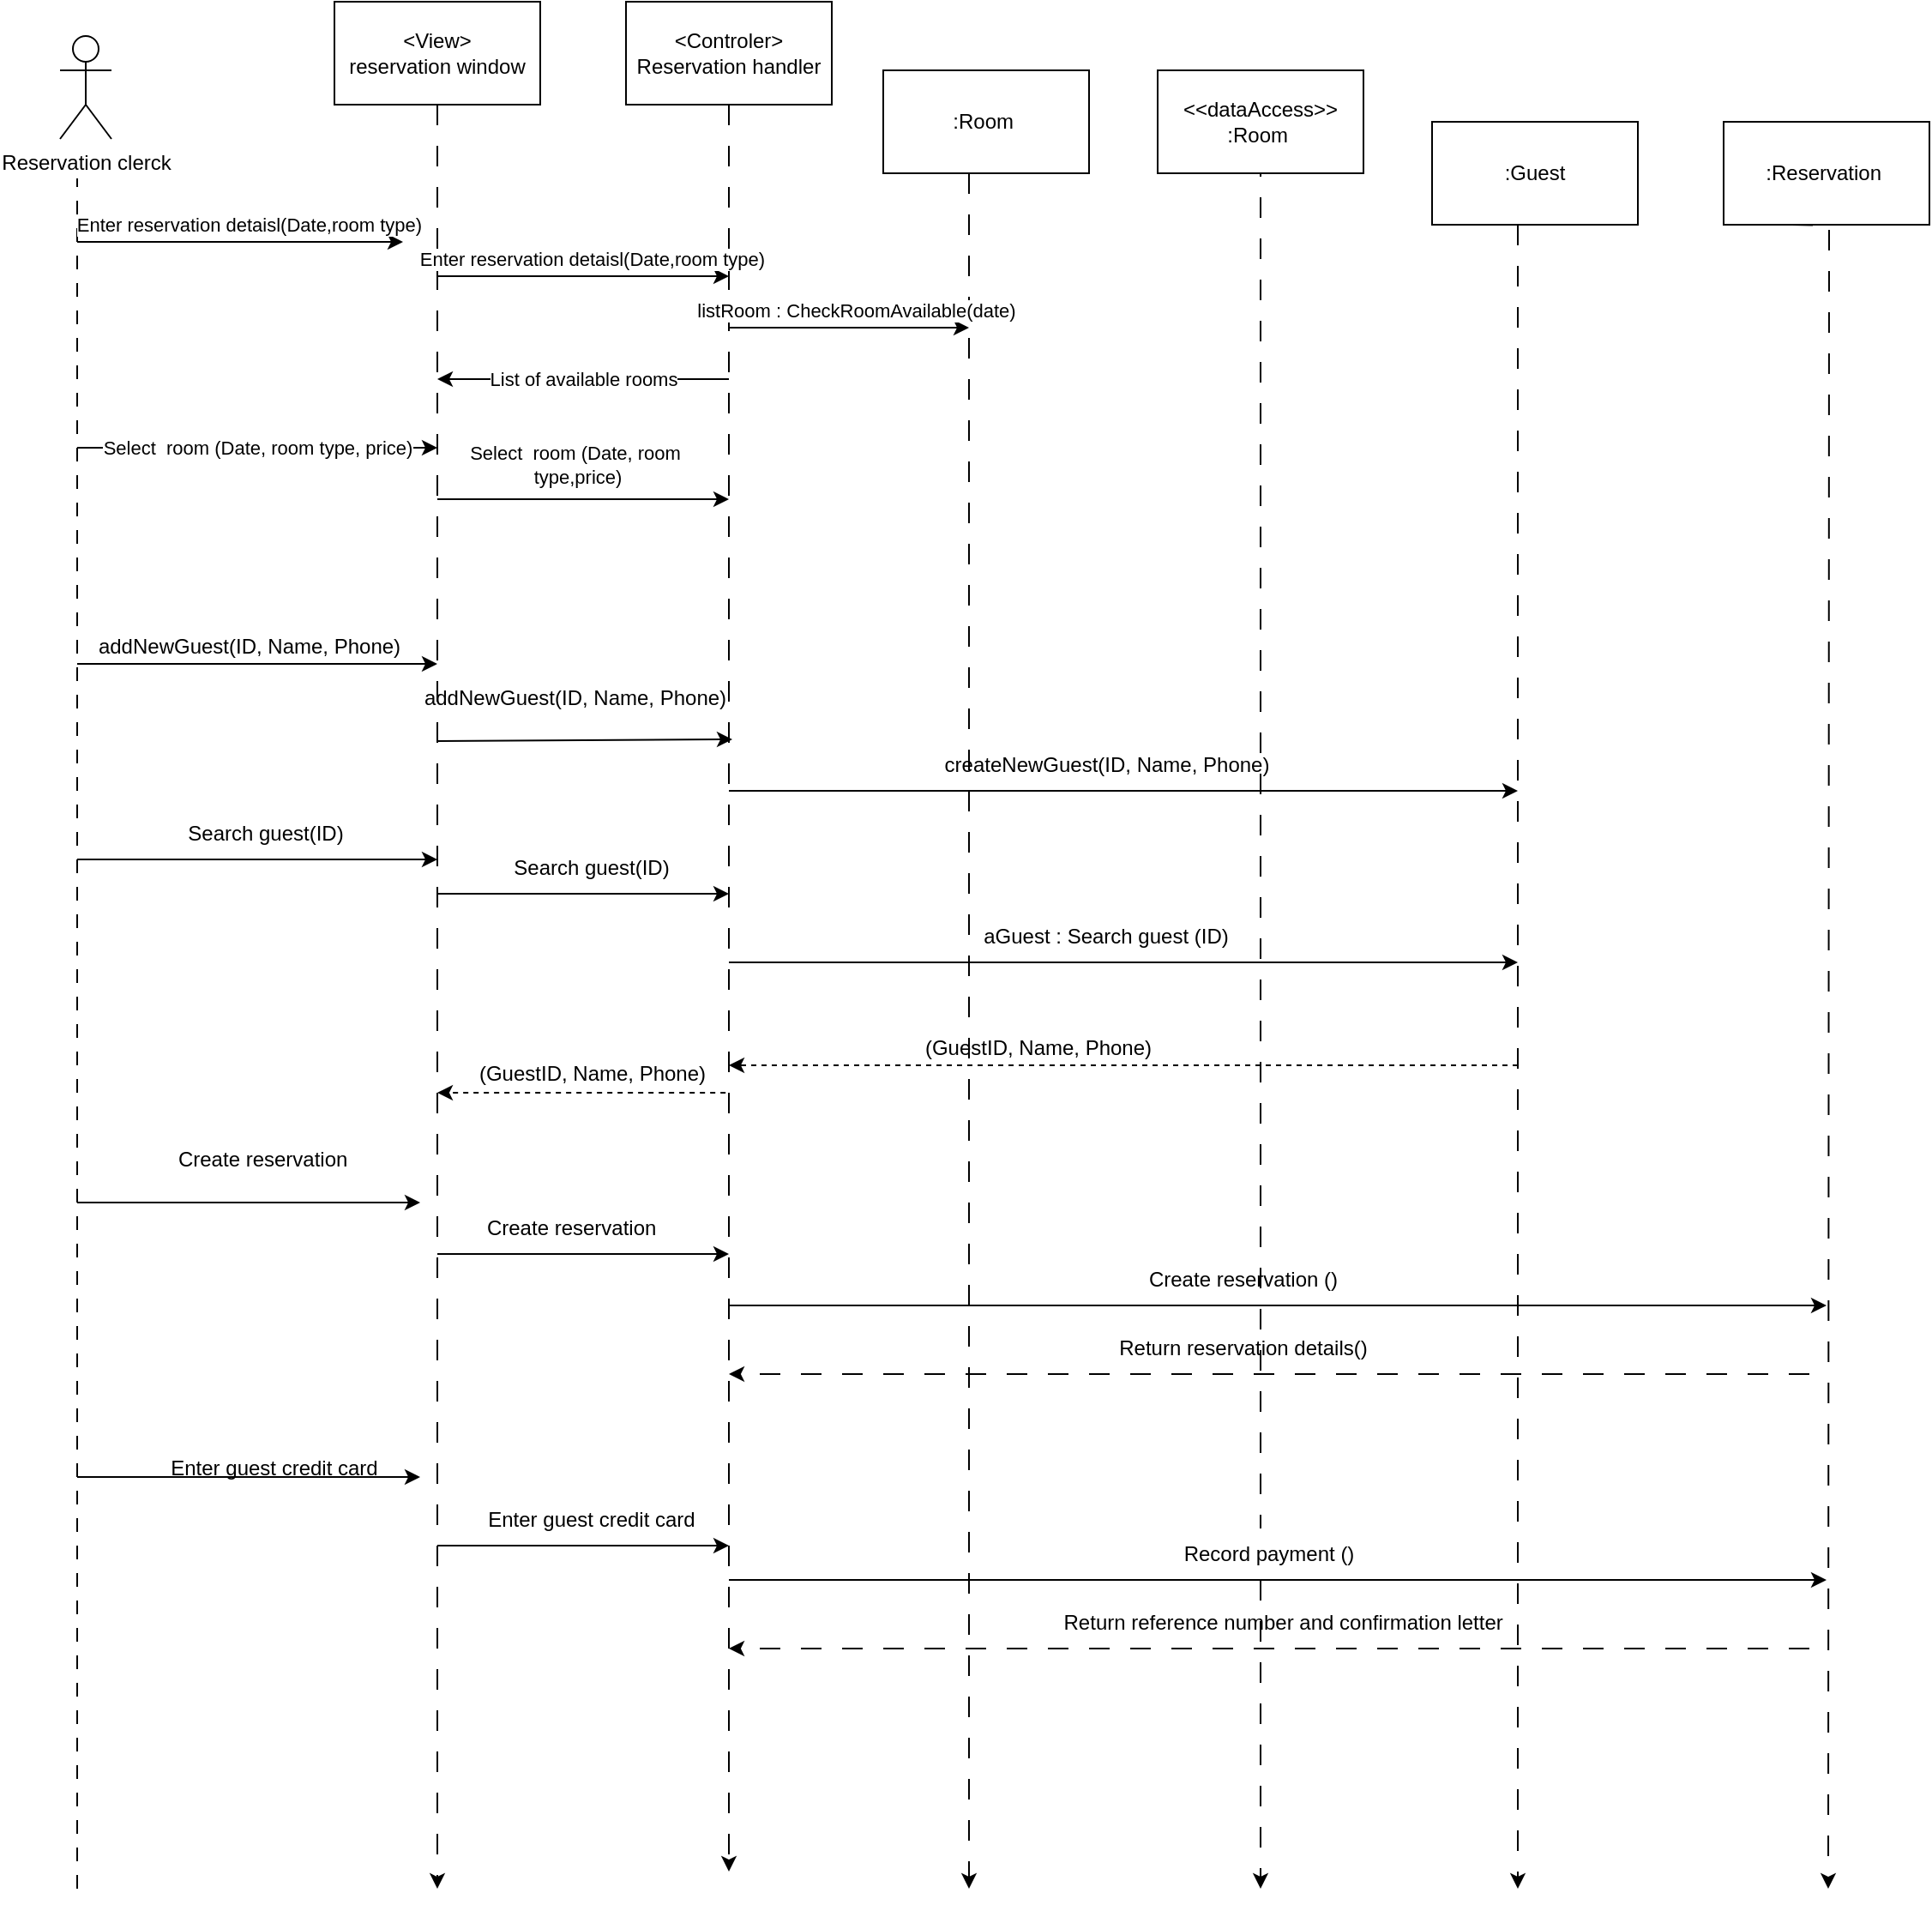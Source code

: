 <mxfile version="21.6.8" type="device">
  <diagram id="qSZDKfDl3sMW_hITf1Ia" name="Page-1">
    <mxGraphModel dx="5731" dy="542" grid="1" gridSize="10" guides="1" tooltips="1" connect="1" arrows="1" fold="1" page="1" pageScale="1" pageWidth="4681" pageHeight="3300" math="0" shadow="0">
      <root>
        <mxCell id="0" />
        <mxCell id="1" parent="0" />
        <mxCell id="VwMd6SCtrzowL8fCk7NK-1" value="Reservation clerck" style="shape=umlActor;verticalLabelPosition=bottom;verticalAlign=top;html=1;outlineConnect=0;" parent="1" vertex="1">
          <mxGeometry x="30" y="40" width="30" height="60" as="geometry" />
        </mxCell>
        <mxCell id="VwMd6SCtrzowL8fCk7NK-5" value="" style="endArrow=none;dashed=1;html=1;rounded=0;dashPattern=8 8;" parent="1" edge="1">
          <mxGeometry width="50" height="50" relative="1" as="geometry">
            <mxPoint x="40" y="1120" as="sourcePoint" />
            <mxPoint x="40" y="123" as="targetPoint" />
          </mxGeometry>
        </mxCell>
        <mxCell id="VwMd6SCtrzowL8fCk7NK-7" style="edgeStyle=orthogonalEdgeStyle;rounded=0;orthogonalLoop=1;jettySize=auto;html=1;dashed=1;dashPattern=12 12;" parent="1" source="VwMd6SCtrzowL8fCk7NK-6" edge="1">
          <mxGeometry relative="1" as="geometry">
            <mxPoint x="250" y="1120" as="targetPoint" />
          </mxGeometry>
        </mxCell>
        <mxCell id="VwMd6SCtrzowL8fCk7NK-6" value="&amp;lt;View&amp;gt;&lt;br&gt;reservation window" style="rounded=0;whiteSpace=wrap;html=1;" parent="1" vertex="1">
          <mxGeometry x="190" y="20" width="120" height="60" as="geometry" />
        </mxCell>
        <mxCell id="VwMd6SCtrzowL8fCk7NK-8" value="Enter reservation detaisl(Date,room type)" style="endArrow=classic;html=1;rounded=0;" parent="1" edge="1">
          <mxGeometry x="0.053" y="10" width="50" height="50" relative="1" as="geometry">
            <mxPoint x="40" y="160" as="sourcePoint" />
            <mxPoint x="230" y="160" as="targetPoint" />
            <Array as="points">
              <mxPoint x="140" y="160" />
            </Array>
            <mxPoint as="offset" />
          </mxGeometry>
        </mxCell>
        <mxCell id="VwMd6SCtrzowL8fCk7NK-9" value="&amp;lt;Controler&amp;gt;&lt;br&gt;Reservation handler" style="rounded=0;whiteSpace=wrap;html=1;" parent="1" vertex="1">
          <mxGeometry x="360" y="20" width="120" height="60" as="geometry" />
        </mxCell>
        <mxCell id="VwMd6SCtrzowL8fCk7NK-10" style="edgeStyle=orthogonalEdgeStyle;rounded=0;orthogonalLoop=1;jettySize=auto;html=1;dashed=1;dashPattern=12 12;" parent="1" edge="1">
          <mxGeometry relative="1" as="geometry">
            <mxPoint x="420" y="1110" as="targetPoint" />
            <mxPoint x="420" y="80" as="sourcePoint" />
          </mxGeometry>
        </mxCell>
        <mxCell id="VwMd6SCtrzowL8fCk7NK-12" value="Enter reservation detaisl(Date,room type)" style="endArrow=classic;html=1;rounded=0;" parent="1" edge="1">
          <mxGeometry x="0.053" y="10" width="50" height="50" relative="1" as="geometry">
            <mxPoint x="250" y="180" as="sourcePoint" />
            <mxPoint x="420" y="180" as="targetPoint" />
            <Array as="points">
              <mxPoint x="350" y="180" />
            </Array>
            <mxPoint as="offset" />
          </mxGeometry>
        </mxCell>
        <mxCell id="VwMd6SCtrzowL8fCk7NK-13" value=":Room&amp;nbsp;" style="rounded=0;whiteSpace=wrap;html=1;" parent="1" vertex="1">
          <mxGeometry x="510" y="60" width="120" height="60" as="geometry" />
        </mxCell>
        <mxCell id="VwMd6SCtrzowL8fCk7NK-14" style="edgeStyle=orthogonalEdgeStyle;rounded=0;orthogonalLoop=1;jettySize=auto;html=1;dashed=1;dashPattern=12 12;" parent="1" edge="1">
          <mxGeometry relative="1" as="geometry">
            <mxPoint x="560" y="1120" as="targetPoint" />
            <mxPoint x="560" y="120" as="sourcePoint" />
          </mxGeometry>
        </mxCell>
        <mxCell id="VwMd6SCtrzowL8fCk7NK-15" value="listRoom : CheckRoomAvailable(date)" style="endArrow=classic;html=1;rounded=0;" parent="1" edge="1">
          <mxGeometry x="0.053" y="10" width="50" height="50" relative="1" as="geometry">
            <mxPoint x="420" y="210" as="sourcePoint" />
            <mxPoint x="560" y="210" as="targetPoint" />
            <Array as="points">
              <mxPoint x="520" y="210" />
            </Array>
            <mxPoint as="offset" />
          </mxGeometry>
        </mxCell>
        <mxCell id="VwMd6SCtrzowL8fCk7NK-16" value="&amp;lt;&amp;lt;dataAccess&amp;gt;&amp;gt;&lt;br&gt;:Room&amp;nbsp;" style="rounded=0;whiteSpace=wrap;html=1;" parent="1" vertex="1">
          <mxGeometry x="670" y="60" width="120" height="60" as="geometry" />
        </mxCell>
        <mxCell id="VwMd6SCtrzowL8fCk7NK-17" style="edgeStyle=orthogonalEdgeStyle;rounded=0;orthogonalLoop=1;jettySize=auto;html=1;dashed=1;dashPattern=12 12;startArrow=none;" parent="1" source="VwMd6SCtrzowL8fCk7NK-66" edge="1">
          <mxGeometry relative="1" as="geometry">
            <mxPoint x="730" y="1120" as="targetPoint" />
            <mxPoint x="720" y="120" as="sourcePoint" />
            <Array as="points">
              <mxPoint x="730" y="1040" />
            </Array>
          </mxGeometry>
        </mxCell>
        <mxCell id="VwMd6SCtrzowL8fCk7NK-18" value="List of available rooms" style="endArrow=classic;html=1;rounded=0;" parent="1" edge="1">
          <mxGeometry width="50" height="50" relative="1" as="geometry">
            <mxPoint x="420" y="240" as="sourcePoint" />
            <mxPoint x="250" y="240" as="targetPoint" />
          </mxGeometry>
        </mxCell>
        <mxCell id="VwMd6SCtrzowL8fCk7NK-19" value="Select&amp;nbsp; room (Date, room type, price)" style="endArrow=classic;html=1;rounded=0;" parent="1" edge="1">
          <mxGeometry width="50" height="50" relative="1" as="geometry">
            <mxPoint x="40" y="280" as="sourcePoint" />
            <mxPoint x="250" y="280" as="targetPoint" />
          </mxGeometry>
        </mxCell>
        <mxCell id="VwMd6SCtrzowL8fCk7NK-20" value="Select&amp;nbsp; room (Date, room&lt;br&gt;&amp;nbsp;type,price)" style="endArrow=classic;html=1;rounded=0;" parent="1" edge="1">
          <mxGeometry x="-0.059" y="20" width="50" height="50" relative="1" as="geometry">
            <mxPoint x="250" y="310" as="sourcePoint" />
            <mxPoint x="420" y="310" as="targetPoint" />
            <mxPoint as="offset" />
          </mxGeometry>
        </mxCell>
        <mxCell id="VwMd6SCtrzowL8fCk7NK-21" value="" style="endArrow=classic;html=1;rounded=0;" parent="1" edge="1">
          <mxGeometry width="50" height="50" relative="1" as="geometry">
            <mxPoint x="40" y="406" as="sourcePoint" />
            <mxPoint x="250" y="406" as="targetPoint" />
          </mxGeometry>
        </mxCell>
        <mxCell id="VwMd6SCtrzowL8fCk7NK-22" value="addNewGuest(ID, Name, Phone)" style="text;html=1;align=center;verticalAlign=middle;resizable=0;points=[];autosize=1;strokeColor=none;fillColor=none;" parent="1" vertex="1">
          <mxGeometry x="40" y="381" width="200" height="30" as="geometry" />
        </mxCell>
        <mxCell id="VwMd6SCtrzowL8fCk7NK-23" value="addNewGuest(ID, Name, Phone)" style="text;html=1;align=center;verticalAlign=middle;resizable=0;points=[];autosize=1;strokeColor=none;fillColor=none;" parent="1" vertex="1">
          <mxGeometry x="230" y="411" width="200" height="30" as="geometry" />
        </mxCell>
        <mxCell id="VwMd6SCtrzowL8fCk7NK-24" value="" style="endArrow=classic;html=1;rounded=0;entryX=0.96;entryY=1.3;entryDx=0;entryDy=0;entryPerimeter=0;" parent="1" target="VwMd6SCtrzowL8fCk7NK-23" edge="1">
          <mxGeometry width="50" height="50" relative="1" as="geometry">
            <mxPoint x="250" y="451" as="sourcePoint" />
            <mxPoint x="300" y="401" as="targetPoint" />
          </mxGeometry>
        </mxCell>
        <mxCell id="VwMd6SCtrzowL8fCk7NK-25" value=":Guest" style="rounded=0;whiteSpace=wrap;html=1;" parent="1" vertex="1">
          <mxGeometry x="830" y="90" width="120" height="60" as="geometry" />
        </mxCell>
        <mxCell id="VwMd6SCtrzowL8fCk7NK-26" style="edgeStyle=orthogonalEdgeStyle;rounded=0;orthogonalLoop=1;jettySize=auto;html=1;dashed=1;dashPattern=12 12;" parent="1" edge="1">
          <mxGeometry relative="1" as="geometry">
            <mxPoint x="880" y="1120" as="targetPoint" />
            <mxPoint x="880" y="150" as="sourcePoint" />
          </mxGeometry>
        </mxCell>
        <mxCell id="VwMd6SCtrzowL8fCk7NK-27" value="" style="endArrow=classic;html=1;rounded=0;" parent="1" edge="1">
          <mxGeometry width="50" height="50" relative="1" as="geometry">
            <mxPoint x="420" y="480" as="sourcePoint" />
            <mxPoint x="880" y="480" as="targetPoint" />
          </mxGeometry>
        </mxCell>
        <mxCell id="VwMd6SCtrzowL8fCk7NK-28" value="createNewGuest(ID, Name, Phone)" style="text;html=1;align=center;verticalAlign=middle;resizable=0;points=[];autosize=1;strokeColor=none;fillColor=none;" parent="1" vertex="1">
          <mxGeometry x="535" y="450" width="210" height="30" as="geometry" />
        </mxCell>
        <mxCell id="VwMd6SCtrzowL8fCk7NK-29" value="" style="endArrow=classic;html=1;rounded=0;" parent="1" edge="1">
          <mxGeometry width="50" height="50" relative="1" as="geometry">
            <mxPoint x="40" y="520" as="sourcePoint" />
            <mxPoint x="250" y="520" as="targetPoint" />
          </mxGeometry>
        </mxCell>
        <mxCell id="VwMd6SCtrzowL8fCk7NK-34" value="Search guest(ID)" style="text;html=1;strokeColor=none;fillColor=none;align=center;verticalAlign=middle;whiteSpace=wrap;rounded=0;" parent="1" vertex="1">
          <mxGeometry x="100" y="490" width="100" height="30" as="geometry" />
        </mxCell>
        <mxCell id="VwMd6SCtrzowL8fCk7NK-36" value="Search guest(ID)" style="text;html=1;strokeColor=none;fillColor=none;align=center;verticalAlign=middle;whiteSpace=wrap;rounded=0;" parent="1" vertex="1">
          <mxGeometry x="290" y="510" width="100" height="30" as="geometry" />
        </mxCell>
        <mxCell id="VwMd6SCtrzowL8fCk7NK-37" value="" style="endArrow=classic;html=1;rounded=0;" parent="1" edge="1">
          <mxGeometry width="50" height="50" relative="1" as="geometry">
            <mxPoint x="250" y="540" as="sourcePoint" />
            <mxPoint x="420" y="540" as="targetPoint" />
          </mxGeometry>
        </mxCell>
        <mxCell id="VwMd6SCtrzowL8fCk7NK-38" value="" style="endArrow=classic;html=1;rounded=0;" parent="1" edge="1">
          <mxGeometry width="50" height="50" relative="1" as="geometry">
            <mxPoint x="420" y="580" as="sourcePoint" />
            <mxPoint x="880" y="580" as="targetPoint" />
          </mxGeometry>
        </mxCell>
        <mxCell id="VwMd6SCtrzowL8fCk7NK-39" value="aGuest : Search guest (ID)" style="text;html=1;strokeColor=none;fillColor=none;align=center;verticalAlign=middle;whiteSpace=wrap;rounded=0;" parent="1" vertex="1">
          <mxGeometry x="560" y="550" width="160" height="30" as="geometry" />
        </mxCell>
        <mxCell id="VwMd6SCtrzowL8fCk7NK-40" value="" style="endArrow=classic;html=1;rounded=0;dashed=1;" parent="1" edge="1">
          <mxGeometry width="50" height="50" relative="1" as="geometry">
            <mxPoint x="880" y="640" as="sourcePoint" />
            <mxPoint x="420" y="640" as="targetPoint" />
          </mxGeometry>
        </mxCell>
        <mxCell id="VwMd6SCtrzowL8fCk7NK-41" value="(GuestID, Name, Phone)" style="text;html=1;align=center;verticalAlign=middle;resizable=0;points=[];autosize=1;strokeColor=none;fillColor=none;" parent="1" vertex="1">
          <mxGeometry x="520" y="615" width="160" height="30" as="geometry" />
        </mxCell>
        <mxCell id="VwMd6SCtrzowL8fCk7NK-42" value="" style="endArrow=classic;html=1;rounded=0;dashed=1;exitX=0.988;exitY=0.867;exitDx=0;exitDy=0;exitPerimeter=0;" parent="1" source="VwMd6SCtrzowL8fCk7NK-43" edge="1">
          <mxGeometry width="50" height="50" relative="1" as="geometry">
            <mxPoint x="610" y="655" as="sourcePoint" />
            <mxPoint x="250" y="656" as="targetPoint" />
          </mxGeometry>
        </mxCell>
        <mxCell id="VwMd6SCtrzowL8fCk7NK-43" value="(GuestID, Name, Phone)" style="text;html=1;align=center;verticalAlign=middle;resizable=0;points=[];autosize=1;strokeColor=none;fillColor=none;" parent="1" vertex="1">
          <mxGeometry x="260" y="630" width="160" height="30" as="geometry" />
        </mxCell>
        <mxCell id="VwMd6SCtrzowL8fCk7NK-44" value="" style="endArrow=classic;html=1;rounded=0;" parent="1" edge="1">
          <mxGeometry width="50" height="50" relative="1" as="geometry">
            <mxPoint x="40" y="720" as="sourcePoint" />
            <mxPoint x="240" y="720" as="targetPoint" />
          </mxGeometry>
        </mxCell>
        <mxCell id="VwMd6SCtrzowL8fCk7NK-45" value="Create reservation&amp;nbsp;" style="text;html=1;strokeColor=none;fillColor=none;align=center;verticalAlign=middle;whiteSpace=wrap;rounded=0;" parent="1" vertex="1">
          <mxGeometry x="90" y="680" width="120" height="30" as="geometry" />
        </mxCell>
        <mxCell id="VwMd6SCtrzowL8fCk7NK-46" value="" style="endArrow=classic;html=1;rounded=0;" parent="1" edge="1">
          <mxGeometry width="50" height="50" relative="1" as="geometry">
            <mxPoint x="250" y="750" as="sourcePoint" />
            <mxPoint x="420" y="750" as="targetPoint" />
          </mxGeometry>
        </mxCell>
        <mxCell id="VwMd6SCtrzowL8fCk7NK-47" value="Create reservation&amp;nbsp;" style="text;html=1;strokeColor=none;fillColor=none;align=center;verticalAlign=middle;whiteSpace=wrap;rounded=0;" parent="1" vertex="1">
          <mxGeometry x="270" y="720" width="120" height="30" as="geometry" />
        </mxCell>
        <mxCell id="VwMd6SCtrzowL8fCk7NK-51" value="" style="endArrow=classic;html=1;rounded=0;" parent="1" edge="1">
          <mxGeometry width="50" height="50" relative="1" as="geometry">
            <mxPoint x="420" y="780" as="sourcePoint" />
            <mxPoint x="1060" y="780" as="targetPoint" />
          </mxGeometry>
        </mxCell>
        <mxCell id="VwMd6SCtrzowL8fCk7NK-52" value=":Reservation&amp;nbsp;" style="rounded=0;whiteSpace=wrap;html=1;" parent="1" vertex="1">
          <mxGeometry x="1000" y="90" width="120" height="60" as="geometry" />
        </mxCell>
        <mxCell id="VwMd6SCtrzowL8fCk7NK-53" style="edgeStyle=orthogonalEdgeStyle;rounded=0;orthogonalLoop=1;jettySize=auto;html=1;dashed=1;dashPattern=12 12;" parent="1" edge="1">
          <mxGeometry relative="1" as="geometry">
            <mxPoint x="1061" y="1120" as="targetPoint" />
            <mxPoint x="1040" y="150" as="sourcePoint" />
          </mxGeometry>
        </mxCell>
        <mxCell id="VwMd6SCtrzowL8fCk7NK-54" value="Create reservation ()" style="text;html=1;strokeColor=none;fillColor=none;align=center;verticalAlign=middle;whiteSpace=wrap;rounded=0;" parent="1" vertex="1">
          <mxGeometry x="660" y="750" width="120" height="30" as="geometry" />
        </mxCell>
        <mxCell id="VwMd6SCtrzowL8fCk7NK-56" value="" style="endArrow=classic;html=1;rounded=0;dashed=1;dashPattern=12 12;" parent="1" edge="1">
          <mxGeometry width="50" height="50" relative="1" as="geometry">
            <mxPoint x="1050" y="820" as="sourcePoint" />
            <mxPoint x="420" y="820" as="targetPoint" />
          </mxGeometry>
        </mxCell>
        <mxCell id="VwMd6SCtrzowL8fCk7NK-57" value="Return reservation details()" style="text;html=1;strokeColor=none;fillColor=none;align=center;verticalAlign=middle;whiteSpace=wrap;rounded=0;" parent="1" vertex="1">
          <mxGeometry x="530" y="790" width="380" height="30" as="geometry" />
        </mxCell>
        <mxCell id="VwMd6SCtrzowL8fCk7NK-59" value="" style="endArrow=classic;html=1;rounded=0;" parent="1" edge="1">
          <mxGeometry width="50" height="50" relative="1" as="geometry">
            <mxPoint x="40" y="880" as="sourcePoint" />
            <mxPoint x="240" y="880" as="targetPoint" />
          </mxGeometry>
        </mxCell>
        <mxCell id="VwMd6SCtrzowL8fCk7NK-60" value="Enter guest credit card" style="text;html=1;strokeColor=none;fillColor=none;align=center;verticalAlign=middle;whiteSpace=wrap;rounded=0;" parent="1" vertex="1">
          <mxGeometry x="275" y="890" width="130" height="30" as="geometry" />
        </mxCell>
        <mxCell id="VwMd6SCtrzowL8fCk7NK-62" value="Enter guest credit card" style="text;html=1;strokeColor=none;fillColor=none;align=center;verticalAlign=middle;whiteSpace=wrap;rounded=0;" parent="1" vertex="1">
          <mxGeometry x="90" y="860" width="130" height="30" as="geometry" />
        </mxCell>
        <mxCell id="VwMd6SCtrzowL8fCk7NK-63" value="" style="endArrow=classic;html=1;rounded=0;" parent="1" edge="1">
          <mxGeometry width="50" height="50" relative="1" as="geometry">
            <mxPoint x="250" y="920" as="sourcePoint" />
            <mxPoint x="420" y="920" as="targetPoint" />
          </mxGeometry>
        </mxCell>
        <mxCell id="VwMd6SCtrzowL8fCk7NK-65" value="" style="endArrow=classic;html=1;rounded=0;" parent="1" edge="1">
          <mxGeometry width="50" height="50" relative="1" as="geometry">
            <mxPoint x="420" y="940" as="sourcePoint" />
            <mxPoint x="1060" y="940" as="targetPoint" />
          </mxGeometry>
        </mxCell>
        <mxCell id="VwMd6SCtrzowL8fCk7NK-67" value="" style="edgeStyle=orthogonalEdgeStyle;rounded=0;orthogonalLoop=1;jettySize=auto;html=1;dashed=1;dashPattern=12 12;endArrow=none;" parent="1" target="VwMd6SCtrzowL8fCk7NK-66" edge="1">
          <mxGeometry relative="1" as="geometry">
            <mxPoint x="720" y="1040" as="targetPoint" />
            <mxPoint x="720" y="120" as="sourcePoint" />
            <Array as="points">
              <mxPoint x="730" y="120" />
            </Array>
          </mxGeometry>
        </mxCell>
        <mxCell id="VwMd6SCtrzowL8fCk7NK-66" value="Record payment ()" style="text;html=1;strokeColor=none;fillColor=none;align=center;verticalAlign=middle;whiteSpace=wrap;rounded=0;" parent="1" vertex="1">
          <mxGeometry x="510" y="910" width="450" height="30" as="geometry" />
        </mxCell>
        <mxCell id="VwMd6SCtrzowL8fCk7NK-69" value="" style="endArrow=classic;html=1;rounded=0;dashed=1;dashPattern=12 12;" parent="1" edge="1">
          <mxGeometry width="50" height="50" relative="1" as="geometry">
            <mxPoint x="1050" y="980" as="sourcePoint" />
            <mxPoint x="420" y="980" as="targetPoint" />
          </mxGeometry>
        </mxCell>
        <mxCell id="VwMd6SCtrzowL8fCk7NK-70" value="Return reference number and confirmation letter&amp;nbsp;" style="text;html=1;strokeColor=none;fillColor=none;align=center;verticalAlign=middle;whiteSpace=wrap;rounded=0;" parent="1" vertex="1">
          <mxGeometry x="540" y="950" width="410" height="30" as="geometry" />
        </mxCell>
      </root>
    </mxGraphModel>
  </diagram>
</mxfile>
